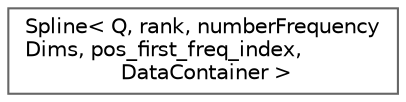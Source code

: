 digraph "Graphical Class Hierarchy"
{
 // INTERACTIVE_SVG=YES
 // LATEX_PDF_SIZE
  bgcolor="transparent";
  edge [fontname=Helvetica,fontsize=10,labelfontname=Helvetica,labelfontsize=10];
  node [fontname=Helvetica,fontsize=10,shape=box,height=0.2,width=0.4];
  rankdir="LR";
  Node0 [id="Node000000",label="Spline\< Q, rank, numberFrequency\lDims, pos_first_freq_index,\l DataContainer \>",height=0.2,width=0.4,color="grey40", fillcolor="white", style="filled",URL="$d1/de6/classSpline.html",tooltip=" "];
}
